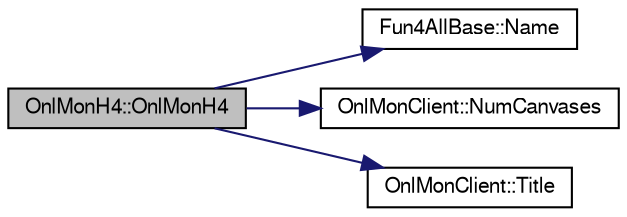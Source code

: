 digraph "OnlMonH4::OnlMonH4"
{
  bgcolor="transparent";
  edge [fontname="FreeSans",fontsize="10",labelfontname="FreeSans",labelfontsize="10"];
  node [fontname="FreeSans",fontsize="10",shape=record];
  rankdir="LR";
  Node1 [label="OnlMonH4::OnlMonH4",height=0.2,width=0.4,color="black", fillcolor="grey75", style="filled" fontcolor="black"];
  Node1 -> Node2 [color="midnightblue",fontsize="10",style="solid",fontname="FreeSans"];
  Node2 [label="Fun4AllBase::Name",height=0.2,width=0.4,color="black",URL="$d5/dec/classFun4AllBase.html#a41f9ac377743d046f590617fd6f4f0ed",tooltip="Returns the name of this module. "];
  Node1 -> Node3 [color="midnightblue",fontsize="10",style="solid",fontname="FreeSans"];
  Node3 [label="OnlMonClient::NumCanvases",height=0.2,width=0.4,color="black",URL="$d9/d62/classOnlMonClient.html#a9291a22f516ea38a805ad11726ddb38d"];
  Node1 -> Node4 [color="midnightblue",fontsize="10",style="solid",fontname="FreeSans"];
  Node4 [label="OnlMonClient::Title",height=0.2,width=0.4,color="black",URL="$d9/d62/classOnlMonClient.html#a5f72e7aa45de26872b40a05a0f5d8aee"];
}

